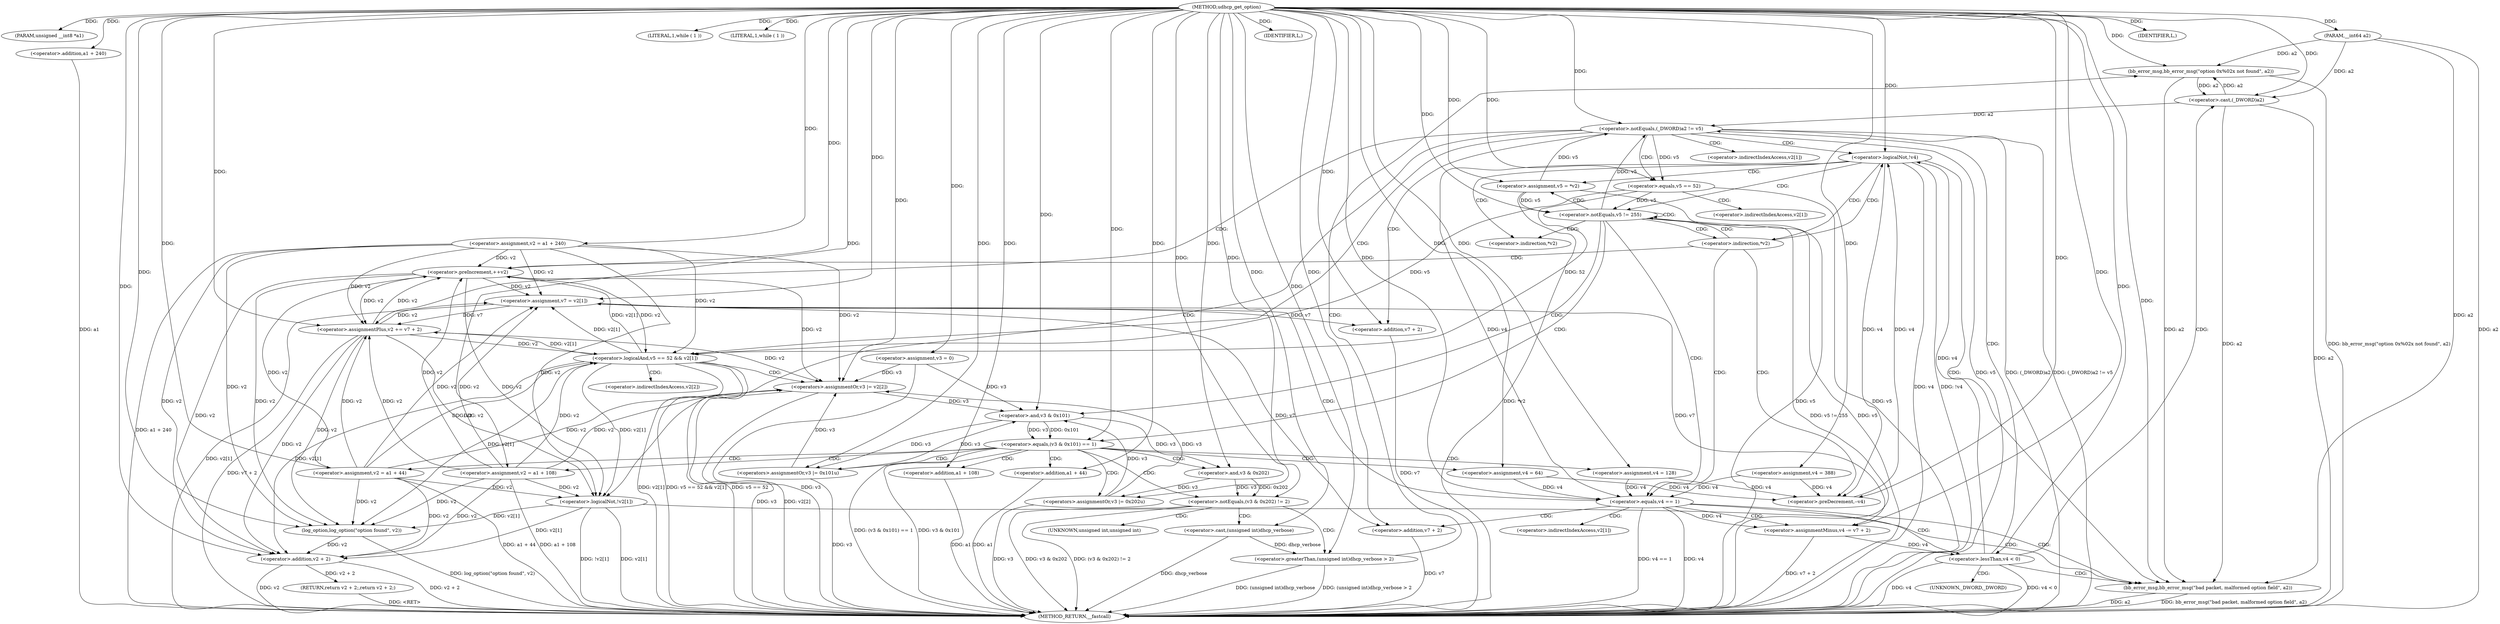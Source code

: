 digraph udhcp_get_option {  
"1000106" [label = "(METHOD,udhcp_get_option)" ]
"1000266" [label = "(METHOD_RETURN,__fastcall)" ]
"1000107" [label = "(PARAM,unsigned __int8 *a1)" ]
"1000108" [label = "(PARAM,__int64 a2)" ]
"1000115" [label = "(<operator>.assignment,v2 = a1 + 240)" ]
"1000117" [label = "(<operator>.addition,a1 + 240)" ]
"1000120" [label = "(<operator>.assignment,v3 = 0)" ]
"1000123" [label = "(<operator>.assignment,v4 = 388)" ]
"1000127" [label = "(LITERAL,1,while ( 1 ))" ]
"1000130" [label = "(LITERAL,1,while ( 1 ))" ]
"1000132" [label = "(<operator>.assignment,v5 = *v2)" ]
"1000140" [label = "(<operator>.preDecrement,--v4)" ]
"1000142" [label = "(<operator>.preIncrement,++v2)" ]
"1000146" [label = "(<operator>.logicalNot,!v4)" ]
"1000150" [label = "(<operator>.notEquals,v5 != 255)" ]
"1000155" [label = "(<operator>.equals,(v3 & 0x101) == 1)" ]
"1000156" [label = "(<operator>.and,v3 & 0x101)" ]
"1000161" [label = "(<operators>.assignmentOr,v3 |= 0x101u)" ]
"1000164" [label = "(<operator>.assignment,v2 = a1 + 108)" ]
"1000166" [label = "(<operator>.addition,a1 + 108)" ]
"1000169" [label = "(<operator>.assignment,v4 = 128)" ]
"1000175" [label = "(<operator>.notEquals,(v3 & 0x202) != 2)" ]
"1000176" [label = "(<operator>.and,v3 & 0x202)" ]
"1000182" [label = "(<operator>.greaterThan,(unsigned int)dhcp_verbose > 2)" ]
"1000183" [label = "(<operator>.cast,(unsigned int)dhcp_verbose)" ]
"1000187" [label = "(bb_error_msg,bb_error_msg(\"option 0x%02x not found\", a2))" ]
"1000190" [label = "(IDENTIFIER,L,)" ]
"1000191" [label = "(<operators>.assignmentOr,v3 |= 0x202u)" ]
"1000194" [label = "(<operator>.assignment,v2 = a1 + 44)" ]
"1000196" [label = "(<operator>.addition,a1 + 44)" ]
"1000199" [label = "(<operator>.assignment,v4 = 64)" ]
"1000203" [label = "(<operator>.equals,v4 == 1)" ]
"1000207" [label = "(<operator>.assignment,v7 = v2[1])" ]
"1000212" [label = "(<operator>.assignmentMinus,v4 -= v7 + 2)" ]
"1000214" [label = "(<operator>.addition,v7 + 2)" ]
"1000218" [label = "(<operator>.lessThan,v4 < 0)" ]
"1000223" [label = "(<operator>.notEquals,(_DWORD)a2 != v5)" ]
"1000224" [label = "(<operator>.cast,(_DWORD)a2)" ]
"1000230" [label = "(<operator>.logicalAnd,v5 == 52 && v2[1])" ]
"1000231" [label = "(<operator>.equals,v5 == 52)" ]
"1000237" [label = "(<operators>.assignmentOr,v3 |= v2[2])" ]
"1000242" [label = "(<operator>.assignmentPlus,v2 += v7 + 2)" ]
"1000244" [label = "(<operator>.addition,v7 + 2)" ]
"1000249" [label = "(<operator>.logicalNot,!v2[1])" ]
"1000255" [label = "(bb_error_msg,bb_error_msg(\"bad packet, malformed option field\", a2))" ]
"1000258" [label = "(IDENTIFIER,L,)" ]
"1000259" [label = "(log_option,log_option(\"option found\", v2))" ]
"1000262" [label = "(RETURN,return v2 + 2;,return v2 + 2;)" ]
"1000263" [label = "(<operator>.addition,v2 + 2)" ]
"1000134" [label = "(<operator>.indirection,*v2)" ]
"1000137" [label = "(<operator>.indirection,*v2)" ]
"1000184" [label = "(UNKNOWN,unsigned int,unsigned int)" ]
"1000209" [label = "(<operator>.indirectIndexAccess,v2[1])" ]
"1000225" [label = "(UNKNOWN,_DWORD,_DWORD)" ]
"1000234" [label = "(<operator>.indirectIndexAccess,v2[1])" ]
"1000239" [label = "(<operator>.indirectIndexAccess,v2[2])" ]
"1000250" [label = "(<operator>.indirectIndexAccess,v2[1])" ]
  "1000230" -> "1000266"  [ label = "DDG: v5 == 52 && v2[1]"] 
  "1000132" -> "1000266"  [ label = "DDG: *v2"] 
  "1000212" -> "1000266"  [ label = "DDG: v7 + 2"] 
  "1000249" -> "1000266"  [ label = "DDG: !v2[1]"] 
  "1000230" -> "1000266"  [ label = "DDG: v5 == 52"] 
  "1000191" -> "1000266"  [ label = "DDG: v3"] 
  "1000155" -> "1000266"  [ label = "DDG: v3 & 0x101"] 
  "1000187" -> "1000266"  [ label = "DDG: bb_error_msg(\"option 0x%02x not found\", a2)"] 
  "1000237" -> "1000266"  [ label = "DDG: v3"] 
  "1000166" -> "1000266"  [ label = "DDG: a1"] 
  "1000218" -> "1000266"  [ label = "DDG: v4 < 0"] 
  "1000115" -> "1000266"  [ label = "DDG: a1 + 240"] 
  "1000203" -> "1000266"  [ label = "DDG: v4 == 1"] 
  "1000223" -> "1000266"  [ label = "DDG: (_DWORD)a2 != v5"] 
  "1000237" -> "1000266"  [ label = "DDG: v2[2]"] 
  "1000164" -> "1000266"  [ label = "DDG: a1 + 108"] 
  "1000242" -> "1000266"  [ label = "DDG: v7 + 2"] 
  "1000259" -> "1000266"  [ label = "DDG: log_option(\"option found\", v2)"] 
  "1000117" -> "1000266"  [ label = "DDG: a1"] 
  "1000230" -> "1000266"  [ label = "DDG: v2[1]"] 
  "1000120" -> "1000266"  [ label = "DDG: v3"] 
  "1000223" -> "1000266"  [ label = "DDG: v5"] 
  "1000224" -> "1000266"  [ label = "DDG: a2"] 
  "1000249" -> "1000266"  [ label = "DDG: v2[1]"] 
  "1000182" -> "1000266"  [ label = "DDG: (unsigned int)dhcp_verbose"] 
  "1000132" -> "1000266"  [ label = "DDG: v5"] 
  "1000223" -> "1000266"  [ label = "DDG: (_DWORD)a2"] 
  "1000150" -> "1000266"  [ label = "DDG: v5 != 255"] 
  "1000182" -> "1000266"  [ label = "DDG: (unsigned int)dhcp_verbose > 2"] 
  "1000146" -> "1000266"  [ label = "DDG: v4"] 
  "1000203" -> "1000266"  [ label = "DDG: v4"] 
  "1000155" -> "1000266"  [ label = "DDG: (v3 & 0x101) == 1"] 
  "1000214" -> "1000266"  [ label = "DDG: v7"] 
  "1000263" -> "1000266"  [ label = "DDG: v2 + 2"] 
  "1000231" -> "1000266"  [ label = "DDG: v5"] 
  "1000255" -> "1000266"  [ label = "DDG: bb_error_msg(\"bad packet, malformed option field\", a2)"] 
  "1000183" -> "1000266"  [ label = "DDG: dhcp_verbose"] 
  "1000255" -> "1000266"  [ label = "DDG: a2"] 
  "1000207" -> "1000266"  [ label = "DDG: v2[1]"] 
  "1000175" -> "1000266"  [ label = "DDG: v3 & 0x202"] 
  "1000194" -> "1000266"  [ label = "DDG: a1 + 44"] 
  "1000263" -> "1000266"  [ label = "DDG: v2"] 
  "1000175" -> "1000266"  [ label = "DDG: (v3 & 0x202) != 2"] 
  "1000196" -> "1000266"  [ label = "DDG: a1"] 
  "1000146" -> "1000266"  [ label = "DDG: !v4"] 
  "1000244" -> "1000266"  [ label = "DDG: v7"] 
  "1000108" -> "1000266"  [ label = "DDG: a2"] 
  "1000218" -> "1000266"  [ label = "DDG: v4"] 
  "1000161" -> "1000266"  [ label = "DDG: v3"] 
  "1000150" -> "1000266"  [ label = "DDG: v5"] 
  "1000262" -> "1000266"  [ label = "DDG: <RET>"] 
  "1000106" -> "1000107"  [ label = "DDG: "] 
  "1000106" -> "1000108"  [ label = "DDG: "] 
  "1000106" -> "1000115"  [ label = "DDG: "] 
  "1000106" -> "1000117"  [ label = "DDG: "] 
  "1000106" -> "1000120"  [ label = "DDG: "] 
  "1000106" -> "1000123"  [ label = "DDG: "] 
  "1000106" -> "1000127"  [ label = "DDG: "] 
  "1000106" -> "1000130"  [ label = "DDG: "] 
  "1000106" -> "1000132"  [ label = "DDG: "] 
  "1000199" -> "1000140"  [ label = "DDG: v4"] 
  "1000123" -> "1000140"  [ label = "DDG: v4"] 
  "1000146" -> "1000140"  [ label = "DDG: v4"] 
  "1000169" -> "1000140"  [ label = "DDG: v4"] 
  "1000106" -> "1000140"  [ label = "DDG: "] 
  "1000230" -> "1000142"  [ label = "DDG: v2[1]"] 
  "1000115" -> "1000142"  [ label = "DDG: v2"] 
  "1000194" -> "1000142"  [ label = "DDG: v2"] 
  "1000164" -> "1000142"  [ label = "DDG: v2"] 
  "1000242" -> "1000142"  [ label = "DDG: v2"] 
  "1000106" -> "1000142"  [ label = "DDG: "] 
  "1000140" -> "1000146"  [ label = "DDG: v4"] 
  "1000218" -> "1000146"  [ label = "DDG: v4"] 
  "1000106" -> "1000146"  [ label = "DDG: "] 
  "1000132" -> "1000150"  [ label = "DDG: v5"] 
  "1000231" -> "1000150"  [ label = "DDG: v5"] 
  "1000106" -> "1000150"  [ label = "DDG: "] 
  "1000156" -> "1000155"  [ label = "DDG: v3"] 
  "1000156" -> "1000155"  [ label = "DDG: 0x101"] 
  "1000120" -> "1000156"  [ label = "DDG: v3"] 
  "1000191" -> "1000156"  [ label = "DDG: v3"] 
  "1000237" -> "1000156"  [ label = "DDG: v3"] 
  "1000161" -> "1000156"  [ label = "DDG: v3"] 
  "1000106" -> "1000156"  [ label = "DDG: "] 
  "1000106" -> "1000155"  [ label = "DDG: "] 
  "1000106" -> "1000161"  [ label = "DDG: "] 
  "1000156" -> "1000161"  [ label = "DDG: v3"] 
  "1000106" -> "1000164"  [ label = "DDG: "] 
  "1000106" -> "1000166"  [ label = "DDG: "] 
  "1000106" -> "1000169"  [ label = "DDG: "] 
  "1000176" -> "1000175"  [ label = "DDG: v3"] 
  "1000176" -> "1000175"  [ label = "DDG: 0x202"] 
  "1000156" -> "1000176"  [ label = "DDG: v3"] 
  "1000106" -> "1000176"  [ label = "DDG: "] 
  "1000106" -> "1000175"  [ label = "DDG: "] 
  "1000183" -> "1000182"  [ label = "DDG: dhcp_verbose"] 
  "1000106" -> "1000183"  [ label = "DDG: "] 
  "1000106" -> "1000182"  [ label = "DDG: "] 
  "1000106" -> "1000187"  [ label = "DDG: "] 
  "1000224" -> "1000187"  [ label = "DDG: a2"] 
  "1000108" -> "1000187"  [ label = "DDG: a2"] 
  "1000106" -> "1000190"  [ label = "DDG: "] 
  "1000106" -> "1000191"  [ label = "DDG: "] 
  "1000176" -> "1000191"  [ label = "DDG: v3"] 
  "1000106" -> "1000194"  [ label = "DDG: "] 
  "1000106" -> "1000196"  [ label = "DDG: "] 
  "1000106" -> "1000199"  [ label = "DDG: "] 
  "1000199" -> "1000203"  [ label = "DDG: v4"] 
  "1000123" -> "1000203"  [ label = "DDG: v4"] 
  "1000146" -> "1000203"  [ label = "DDG: v4"] 
  "1000169" -> "1000203"  [ label = "DDG: v4"] 
  "1000106" -> "1000203"  [ label = "DDG: "] 
  "1000230" -> "1000207"  [ label = "DDG: v2[1]"] 
  "1000115" -> "1000207"  [ label = "DDG: v2"] 
  "1000194" -> "1000207"  [ label = "DDG: v2"] 
  "1000164" -> "1000207"  [ label = "DDG: v2"] 
  "1000242" -> "1000207"  [ label = "DDG: v2"] 
  "1000142" -> "1000207"  [ label = "DDG: v2"] 
  "1000106" -> "1000207"  [ label = "DDG: "] 
  "1000207" -> "1000212"  [ label = "DDG: v7"] 
  "1000106" -> "1000212"  [ label = "DDG: "] 
  "1000203" -> "1000212"  [ label = "DDG: v4"] 
  "1000207" -> "1000214"  [ label = "DDG: v7"] 
  "1000106" -> "1000214"  [ label = "DDG: "] 
  "1000212" -> "1000218"  [ label = "DDG: v4"] 
  "1000106" -> "1000218"  [ label = "DDG: "] 
  "1000224" -> "1000223"  [ label = "DDG: a2"] 
  "1000187" -> "1000224"  [ label = "DDG: a2"] 
  "1000108" -> "1000224"  [ label = "DDG: a2"] 
  "1000106" -> "1000224"  [ label = "DDG: "] 
  "1000132" -> "1000223"  [ label = "DDG: v5"] 
  "1000150" -> "1000223"  [ label = "DDG: v5"] 
  "1000106" -> "1000223"  [ label = "DDG: "] 
  "1000231" -> "1000230"  [ label = "DDG: v5"] 
  "1000231" -> "1000230"  [ label = "DDG: 52"] 
  "1000223" -> "1000231"  [ label = "DDG: v5"] 
  "1000106" -> "1000231"  [ label = "DDG: "] 
  "1000115" -> "1000230"  [ label = "DDG: v2"] 
  "1000194" -> "1000230"  [ label = "DDG: v2"] 
  "1000164" -> "1000230"  [ label = "DDG: v2"] 
  "1000242" -> "1000230"  [ label = "DDG: v2"] 
  "1000142" -> "1000230"  [ label = "DDG: v2"] 
  "1000115" -> "1000237"  [ label = "DDG: v2"] 
  "1000194" -> "1000237"  [ label = "DDG: v2"] 
  "1000164" -> "1000237"  [ label = "DDG: v2"] 
  "1000242" -> "1000237"  [ label = "DDG: v2"] 
  "1000142" -> "1000237"  [ label = "DDG: v2"] 
  "1000120" -> "1000237"  [ label = "DDG: v3"] 
  "1000191" -> "1000237"  [ label = "DDG: v3"] 
  "1000161" -> "1000237"  [ label = "DDG: v3"] 
  "1000106" -> "1000237"  [ label = "DDG: "] 
  "1000106" -> "1000242"  [ label = "DDG: "] 
  "1000207" -> "1000242"  [ label = "DDG: v7"] 
  "1000230" -> "1000242"  [ label = "DDG: v2[1]"] 
  "1000115" -> "1000242"  [ label = "DDG: v2"] 
  "1000194" -> "1000242"  [ label = "DDG: v2"] 
  "1000164" -> "1000242"  [ label = "DDG: v2"] 
  "1000142" -> "1000242"  [ label = "DDG: v2"] 
  "1000106" -> "1000244"  [ label = "DDG: "] 
  "1000207" -> "1000244"  [ label = "DDG: v7"] 
  "1000115" -> "1000249"  [ label = "DDG: v2"] 
  "1000194" -> "1000249"  [ label = "DDG: v2"] 
  "1000164" -> "1000249"  [ label = "DDG: v2"] 
  "1000242" -> "1000249"  [ label = "DDG: v2"] 
  "1000142" -> "1000249"  [ label = "DDG: v2"] 
  "1000230" -> "1000249"  [ label = "DDG: v2[1]"] 
  "1000106" -> "1000255"  [ label = "DDG: "] 
  "1000187" -> "1000255"  [ label = "DDG: a2"] 
  "1000224" -> "1000255"  [ label = "DDG: a2"] 
  "1000108" -> "1000255"  [ label = "DDG: a2"] 
  "1000106" -> "1000258"  [ label = "DDG: "] 
  "1000106" -> "1000259"  [ label = "DDG: "] 
  "1000230" -> "1000259"  [ label = "DDG: v2[1]"] 
  "1000249" -> "1000259"  [ label = "DDG: v2[1]"] 
  "1000115" -> "1000259"  [ label = "DDG: v2"] 
  "1000194" -> "1000259"  [ label = "DDG: v2"] 
  "1000164" -> "1000259"  [ label = "DDG: v2"] 
  "1000242" -> "1000259"  [ label = "DDG: v2"] 
  "1000142" -> "1000259"  [ label = "DDG: v2"] 
  "1000263" -> "1000262"  [ label = "DDG: v2 + 2"] 
  "1000230" -> "1000263"  [ label = "DDG: v2[1]"] 
  "1000249" -> "1000263"  [ label = "DDG: v2[1]"] 
  "1000259" -> "1000263"  [ label = "DDG: v2"] 
  "1000106" -> "1000263"  [ label = "DDG: "] 
  "1000115" -> "1000263"  [ label = "DDG: v2"] 
  "1000194" -> "1000263"  [ label = "DDG: v2"] 
  "1000164" -> "1000263"  [ label = "DDG: v2"] 
  "1000242" -> "1000263"  [ label = "DDG: v2"] 
  "1000142" -> "1000263"  [ label = "DDG: v2"] 
  "1000137" -> "1000142"  [ label = "CDG: "] 
  "1000137" -> "1000140"  [ label = "CDG: "] 
  "1000137" -> "1000146"  [ label = "CDG: "] 
  "1000137" -> "1000203"  [ label = "CDG: "] 
  "1000137" -> "1000150"  [ label = "CDG: "] 
  "1000146" -> "1000255"  [ label = "CDG: "] 
  "1000146" -> "1000137"  [ label = "CDG: "] 
  "1000146" -> "1000134"  [ label = "CDG: "] 
  "1000146" -> "1000132"  [ label = "CDG: "] 
  "1000146" -> "1000150"  [ label = "CDG: "] 
  "1000150" -> "1000203"  [ label = "CDG: "] 
  "1000150" -> "1000156"  [ label = "CDG: "] 
  "1000150" -> "1000155"  [ label = "CDG: "] 
  "1000150" -> "1000137"  [ label = "CDG: "] 
  "1000150" -> "1000134"  [ label = "CDG: "] 
  "1000150" -> "1000132"  [ label = "CDG: "] 
  "1000150" -> "1000150"  [ label = "CDG: "] 
  "1000155" -> "1000176"  [ label = "CDG: "] 
  "1000155" -> "1000175"  [ label = "CDG: "] 
  "1000155" -> "1000169"  [ label = "CDG: "] 
  "1000155" -> "1000166"  [ label = "CDG: "] 
  "1000155" -> "1000164"  [ label = "CDG: "] 
  "1000155" -> "1000161"  [ label = "CDG: "] 
  "1000155" -> "1000191"  [ label = "CDG: "] 
  "1000155" -> "1000199"  [ label = "CDG: "] 
  "1000155" -> "1000196"  [ label = "CDG: "] 
  "1000155" -> "1000194"  [ label = "CDG: "] 
  "1000175" -> "1000184"  [ label = "CDG: "] 
  "1000175" -> "1000183"  [ label = "CDG: "] 
  "1000175" -> "1000182"  [ label = "CDG: "] 
  "1000182" -> "1000187"  [ label = "CDG: "] 
  "1000203" -> "1000207"  [ label = "CDG: "] 
  "1000203" -> "1000218"  [ label = "CDG: "] 
  "1000203" -> "1000214"  [ label = "CDG: "] 
  "1000203" -> "1000212"  [ label = "CDG: "] 
  "1000203" -> "1000209"  [ label = "CDG: "] 
  "1000203" -> "1000255"  [ label = "CDG: "] 
  "1000218" -> "1000224"  [ label = "CDG: "] 
  "1000218" -> "1000223"  [ label = "CDG: "] 
  "1000218" -> "1000225"  [ label = "CDG: "] 
  "1000218" -> "1000255"  [ label = "CDG: "] 
  "1000223" -> "1000231"  [ label = "CDG: "] 
  "1000223" -> "1000230"  [ label = "CDG: "] 
  "1000223" -> "1000250"  [ label = "CDG: "] 
  "1000223" -> "1000249"  [ label = "CDG: "] 
  "1000223" -> "1000244"  [ label = "CDG: "] 
  "1000223" -> "1000242"  [ label = "CDG: "] 
  "1000223" -> "1000146"  [ label = "CDG: "] 
  "1000230" -> "1000239"  [ label = "CDG: "] 
  "1000230" -> "1000237"  [ label = "CDG: "] 
  "1000231" -> "1000234"  [ label = "CDG: "] 
  "1000249" -> "1000255"  [ label = "CDG: "] 
}
